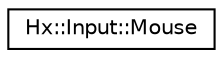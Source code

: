 digraph "Graphical Class Hierarchy"
{
  edge [fontname="Helvetica",fontsize="10",labelfontname="Helvetica",labelfontsize="10"];
  node [fontname="Helvetica",fontsize="10",shape=record];
  rankdir="LR";
  Node0 [label="Hx::Input::Mouse",height=0.2,width=0.4,color="black", fillcolor="white", style="filled",URL="$classHx_1_1Input_1_1Mouse.html"];
}
